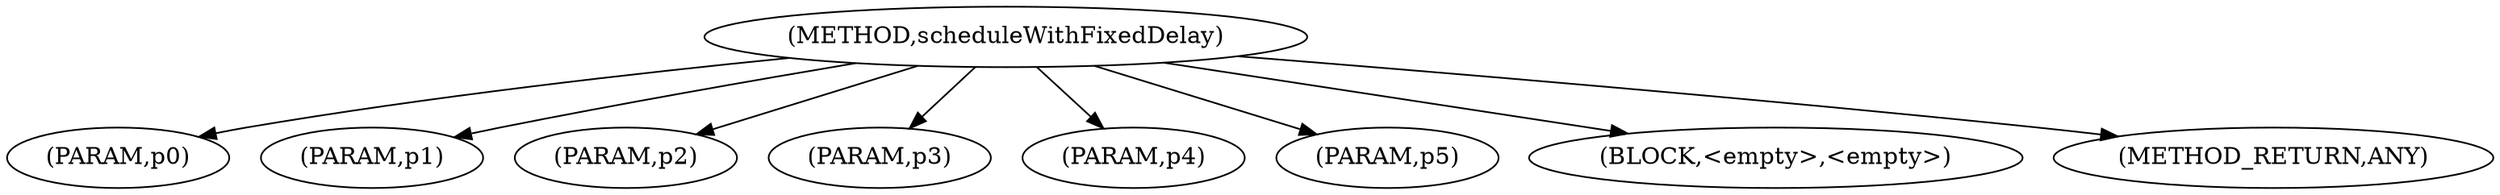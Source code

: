 digraph "scheduleWithFixedDelay" {  
"409" [label = <(METHOD,scheduleWithFixedDelay)> ]
"410" [label = <(PARAM,p0)> ]
"411" [label = <(PARAM,p1)> ]
"412" [label = <(PARAM,p2)> ]
"413" [label = <(PARAM,p3)> ]
"414" [label = <(PARAM,p4)> ]
"415" [label = <(PARAM,p5)> ]
"416" [label = <(BLOCK,&lt;empty&gt;,&lt;empty&gt;)> ]
"417" [label = <(METHOD_RETURN,ANY)> ]
  "409" -> "410" 
  "409" -> "411" 
  "409" -> "416" 
  "409" -> "412" 
  "409" -> "417" 
  "409" -> "413" 
  "409" -> "414" 
  "409" -> "415" 
}
